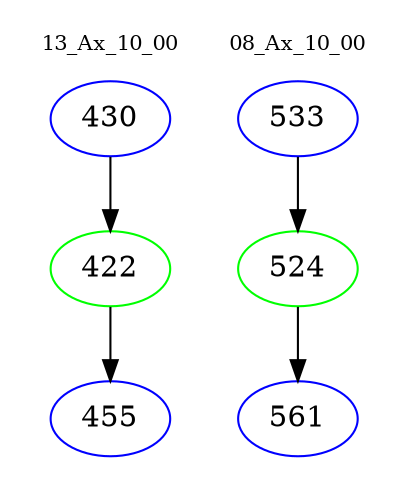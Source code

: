 digraph{
subgraph cluster_0 {
color = white
label = "13_Ax_10_00";
fontsize=10;
T0_430 [label="430", color="blue"]
T0_430 -> T0_422 [color="black"]
T0_422 [label="422", color="green"]
T0_422 -> T0_455 [color="black"]
T0_455 [label="455", color="blue"]
}
subgraph cluster_1 {
color = white
label = "08_Ax_10_00";
fontsize=10;
T1_533 [label="533", color="blue"]
T1_533 -> T1_524 [color="black"]
T1_524 [label="524", color="green"]
T1_524 -> T1_561 [color="black"]
T1_561 [label="561", color="blue"]
}
}
